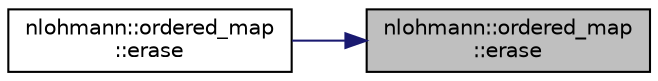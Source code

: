 digraph "nlohmann::ordered_map::erase"
{
 // LATEX_PDF_SIZE
  edge [fontname="Helvetica",fontsize="10",labelfontname="Helvetica",labelfontsize="10"];
  node [fontname="Helvetica",fontsize="10",shape=record];
  rankdir="RL";
  Node1 [label="nlohmann::ordered_map\l::erase",height=0.2,width=0.4,color="black", fillcolor="grey75", style="filled", fontcolor="black",tooltip=" "];
  Node1 -> Node2 [dir="back",color="midnightblue",fontsize="10",style="solid",fontname="Helvetica"];
  Node2 [label="nlohmann::ordered_map\l::erase",height=0.2,width=0.4,color="black", fillcolor="white", style="filled",URL="$structnlohmann_1_1ordered__map.html#a26053569acb0a858d87482b2fa3d5dc5",tooltip=" "];
}

